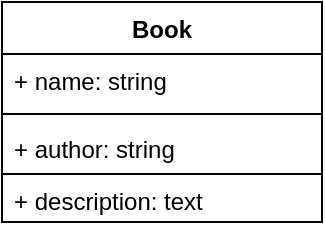 <mxfile version="10.6.7"><diagram id="QwCRo5RpDy7OTj-pfcA8" name="Page-1"><mxGraphModel dx="1154" dy="783" grid="1" gridSize="10" guides="1" tooltips="1" connect="1" arrows="1" fold="1" page="1" pageScale="1" pageWidth="850" pageHeight="1100" math="0" shadow="0"><root><mxCell id="0"/><mxCell id="1" parent="0"/><mxCell id="l0R6mXpNhoOS6Pmm1VUw-1" value="Book" style="swimlane;fontStyle=1;align=center;verticalAlign=top;childLayout=stackLayout;horizontal=1;startSize=26;horizontalStack=0;resizeParent=1;resizeParentMax=0;resizeLast=0;collapsible=1;marginBottom=0;" vertex="1" parent="1"><mxGeometry x="120" y="130" width="160" height="86" as="geometry"/></mxCell><mxCell id="l0R6mXpNhoOS6Pmm1VUw-2" value="+ name: string" style="text;strokeColor=none;fillColor=none;align=left;verticalAlign=top;spacingLeft=4;spacingRight=4;overflow=hidden;rotatable=0;points=[[0,0.5],[1,0.5]];portConstraint=eastwest;" vertex="1" parent="l0R6mXpNhoOS6Pmm1VUw-1"><mxGeometry y="26" width="160" height="26" as="geometry"/></mxCell><mxCell id="l0R6mXpNhoOS6Pmm1VUw-3" value="" style="line;strokeWidth=1;fillColor=none;align=left;verticalAlign=middle;spacingTop=-1;spacingLeft=3;spacingRight=3;rotatable=0;labelPosition=right;points=[];portConstraint=eastwest;" vertex="1" parent="l0R6mXpNhoOS6Pmm1VUw-1"><mxGeometry y="52" width="160" height="8" as="geometry"/></mxCell><mxCell id="l0R6mXpNhoOS6Pmm1VUw-4" value="+ author: string&#xA;" style="text;strokeColor=none;fillColor=none;align=left;verticalAlign=top;spacingLeft=4;spacingRight=4;overflow=hidden;rotatable=0;points=[[0,0.5],[1,0.5]];portConstraint=eastwest;" vertex="1" parent="l0R6mXpNhoOS6Pmm1VUw-1"><mxGeometry y="60" width="160" height="26" as="geometry"/></mxCell><mxCell id="l0R6mXpNhoOS6Pmm1VUw-11" value="+ description: text" style="text;strokeColor=#000000;fillColor=none;align=left;verticalAlign=top;spacingLeft=4;spacingRight=4;overflow=hidden;rotatable=0;points=[[0,0.5],[1,0.5]];portConstraint=eastwest;" vertex="1" parent="1"><mxGeometry x="120" y="216" width="160" height="24" as="geometry"/></mxCell></root></mxGraphModel></diagram></mxfile>